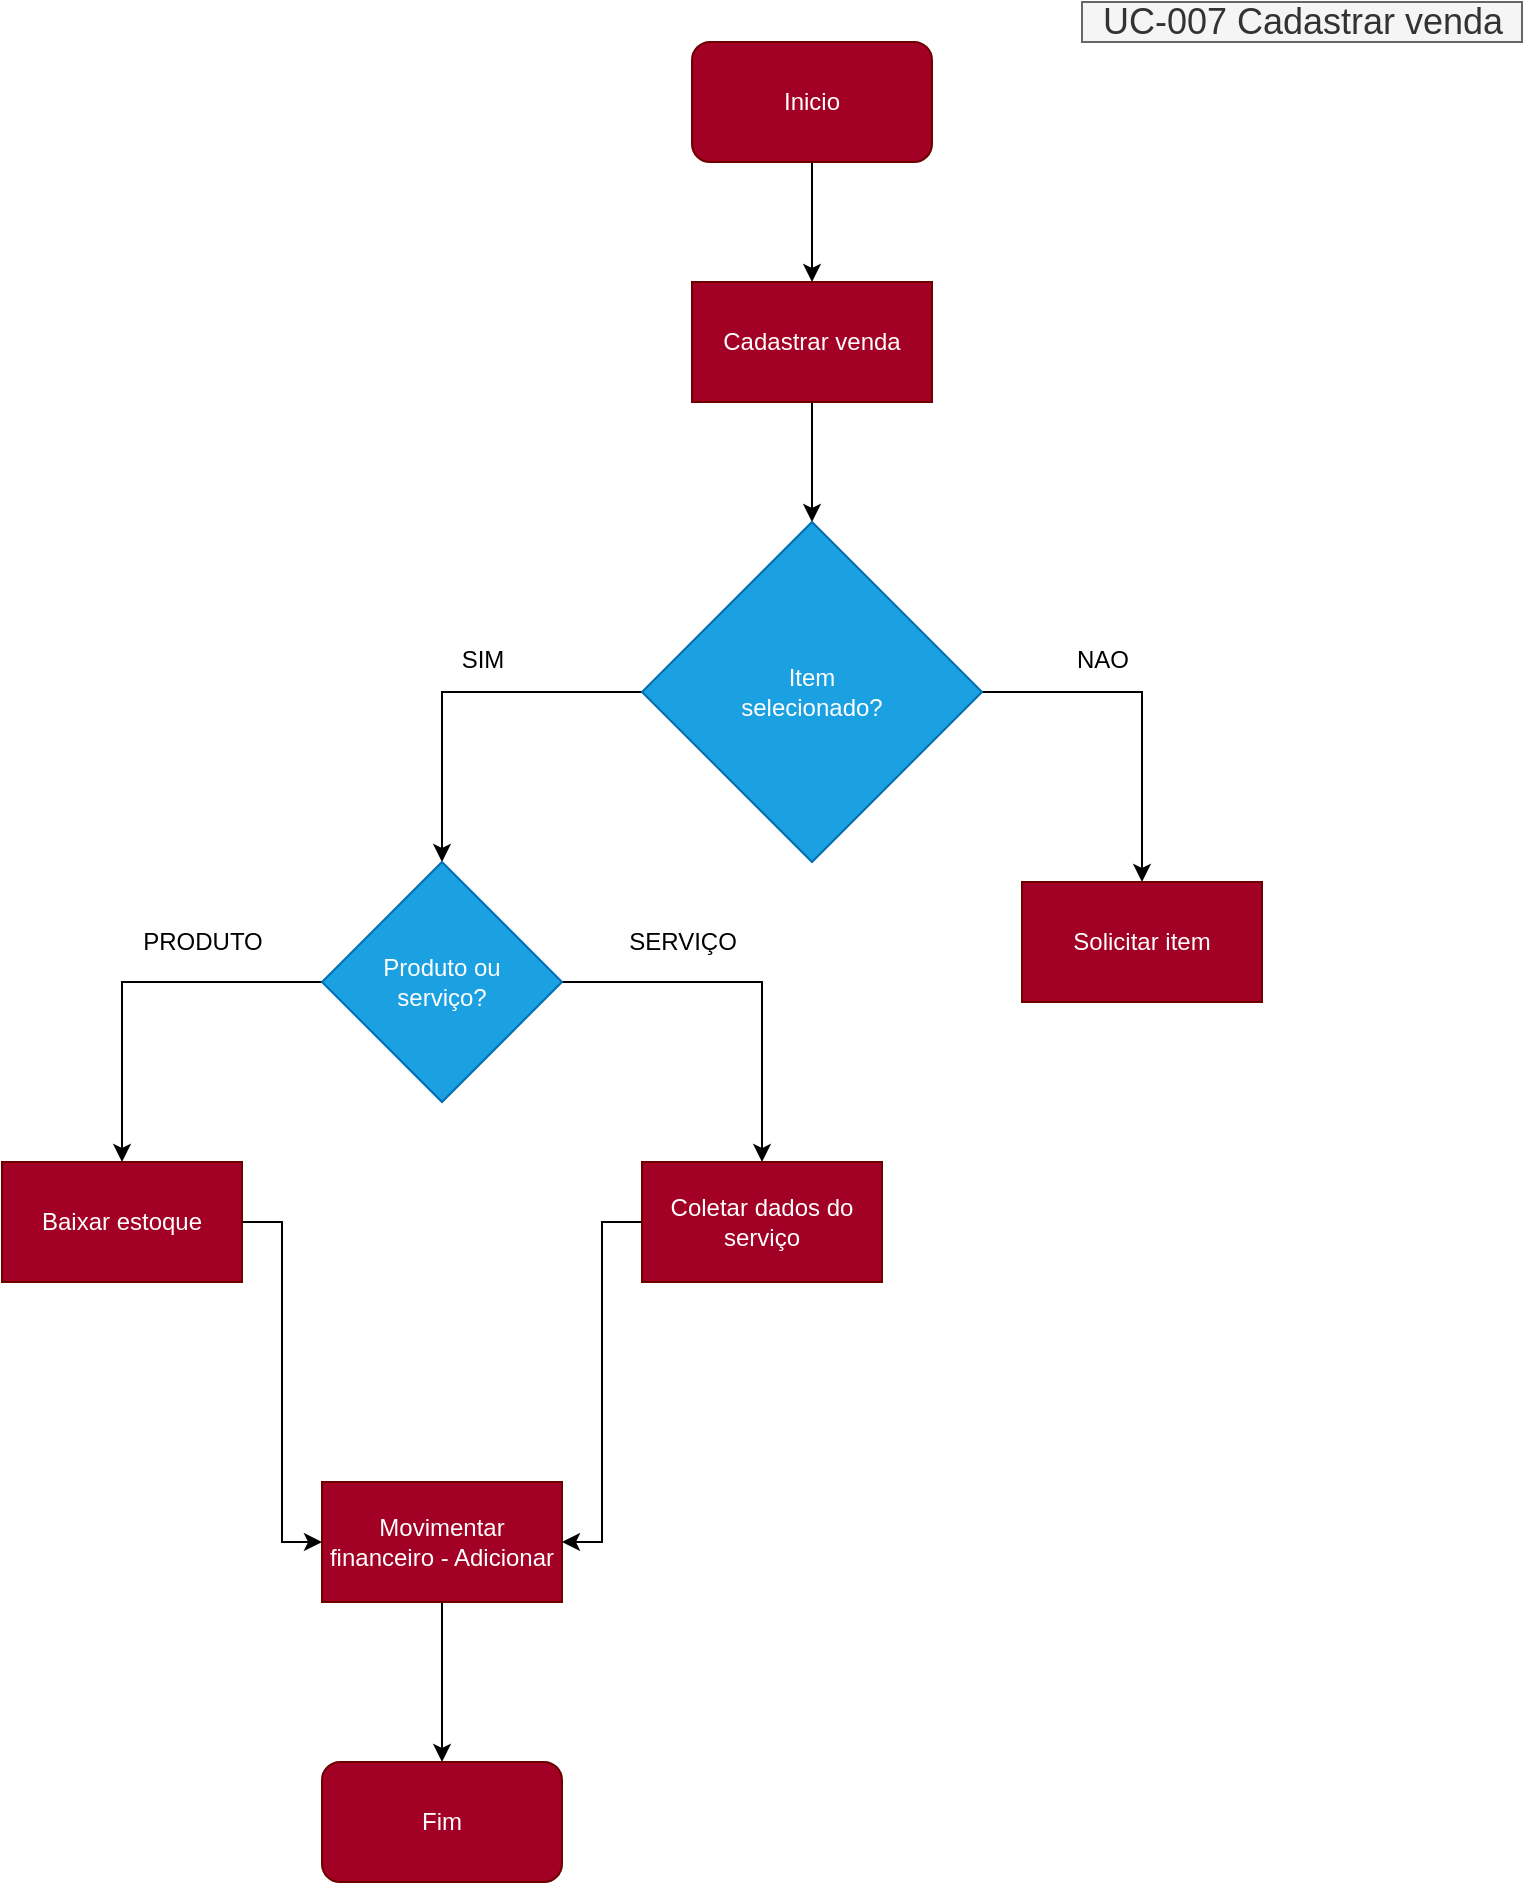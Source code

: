 <mxfile version="26.2.2">
  <diagram id="Lb4HRA_LbFH50GSRpndC" name="Página-1">
    <mxGraphModel dx="874" dy="537" grid="1" gridSize="10" guides="1" tooltips="1" connect="1" arrows="1" fold="1" page="1" pageScale="1" pageWidth="827" pageHeight="1169" math="0" shadow="0">
      <root>
        <mxCell id="0" />
        <mxCell id="1" parent="0" />
        <mxCell id="gps8GryWC4qN5R_oKgp6-3" style="edgeStyle=orthogonalEdgeStyle;rounded=0;orthogonalLoop=1;jettySize=auto;html=1;entryX=0.5;entryY=0;entryDx=0;entryDy=0;" parent="1" source="gps8GryWC4qN5R_oKgp6-1" target="gps8GryWC4qN5R_oKgp6-2" edge="1">
          <mxGeometry relative="1" as="geometry" />
        </mxCell>
        <mxCell id="gps8GryWC4qN5R_oKgp6-1" value="Inicio" style="rounded=1;whiteSpace=wrap;html=1;fillColor=#a20025;fontColor=#ffffff;strokeColor=#6F0000;" parent="1" vertex="1">
          <mxGeometry x="385" y="40" width="120" height="60" as="geometry" />
        </mxCell>
        <mxCell id="gps8GryWC4qN5R_oKgp6-124" style="edgeStyle=orthogonalEdgeStyle;rounded=0;orthogonalLoop=1;jettySize=auto;html=1;entryX=0.5;entryY=0;entryDx=0;entryDy=0;endArrow=classic;endFill=1;" parent="1" source="gps8GryWC4qN5R_oKgp6-2" target="gps8GryWC4qN5R_oKgp6-5" edge="1">
          <mxGeometry relative="1" as="geometry" />
        </mxCell>
        <mxCell id="gps8GryWC4qN5R_oKgp6-2" value="Cadastrar venda" style="rounded=0;whiteSpace=wrap;html=1;fillColor=#a20025;fontColor=#ffffff;strokeColor=#6F0000;" parent="1" vertex="1">
          <mxGeometry x="385" y="160" width="120" height="60" as="geometry" />
        </mxCell>
        <mxCell id="gps8GryWC4qN5R_oKgp6-122" style="edgeStyle=orthogonalEdgeStyle;rounded=0;orthogonalLoop=1;jettySize=auto;html=1;entryX=0.5;entryY=0;entryDx=0;entryDy=0;endArrow=classic;endFill=1;" parent="1" source="gps8GryWC4qN5R_oKgp6-5" target="gps8GryWC4qN5R_oKgp6-51" edge="1">
          <mxGeometry relative="1" as="geometry" />
        </mxCell>
        <mxCell id="woTIpzxA7oXzSTIBh2HA-9" style="edgeStyle=orthogonalEdgeStyle;rounded=0;orthogonalLoop=1;jettySize=auto;html=1;entryX=0.5;entryY=0;entryDx=0;entryDy=0;" parent="1" source="gps8GryWC4qN5R_oKgp6-5" target="woTIpzxA7oXzSTIBh2HA-2" edge="1">
          <mxGeometry relative="1" as="geometry" />
        </mxCell>
        <mxCell id="gps8GryWC4qN5R_oKgp6-5" value="Item&lt;br&gt;selecionado?" style="rhombus;whiteSpace=wrap;html=1;fillColor=#1ba1e2;fontColor=#ffffff;strokeColor=#006EAF;" parent="1" vertex="1">
          <mxGeometry x="360" y="280" width="170" height="170" as="geometry" />
        </mxCell>
        <mxCell id="gps8GryWC4qN5R_oKgp6-51" value="Solicitar item" style="rounded=0;whiteSpace=wrap;html=1;fillColor=#a20025;fontColor=#ffffff;strokeColor=#6F0000;" parent="1" vertex="1">
          <mxGeometry x="550" y="460" width="120" height="60" as="geometry" />
        </mxCell>
        <mxCell id="gps8GryWC4qN5R_oKgp6-97" value="NAO" style="text;html=1;align=center;verticalAlign=middle;resizable=0;points=[];autosize=1;strokeColor=none;fillColor=none;" parent="1" vertex="1">
          <mxGeometry x="570" y="339" width="40" height="20" as="geometry" />
        </mxCell>
        <mxCell id="gps8GryWC4qN5R_oKgp6-98" value="SIM" style="text;html=1;align=center;verticalAlign=middle;resizable=0;points=[];autosize=1;strokeColor=none;fillColor=none;" parent="1" vertex="1">
          <mxGeometry x="260" y="339" width="40" height="20" as="geometry" />
        </mxCell>
        <mxCell id="woTIpzxA7oXzSTIBh2HA-13" style="edgeStyle=orthogonalEdgeStyle;rounded=0;orthogonalLoop=1;jettySize=auto;html=1;entryX=0;entryY=0.5;entryDx=0;entryDy=0;" parent="1" source="gps8GryWC4qN5R_oKgp6-112" target="gps8GryWC4qN5R_oKgp6-115" edge="1">
          <mxGeometry relative="1" as="geometry" />
        </mxCell>
        <mxCell id="gps8GryWC4qN5R_oKgp6-112" value="Baixar estoque" style="rounded=0;whiteSpace=wrap;html=1;fillColor=#a20025;fontColor=#ffffff;strokeColor=#6F0000;" parent="1" vertex="1">
          <mxGeometry x="40" y="600" width="120" height="60" as="geometry" />
        </mxCell>
        <mxCell id="woTIpzxA7oXzSTIBh2HA-12" style="edgeStyle=orthogonalEdgeStyle;rounded=0;orthogonalLoop=1;jettySize=auto;html=1;entryX=0.5;entryY=0;entryDx=0;entryDy=0;" parent="1" source="gps8GryWC4qN5R_oKgp6-115" target="QyLqrajHiVCN0jX9JTwc-1" edge="1">
          <mxGeometry relative="1" as="geometry" />
        </mxCell>
        <mxCell id="gps8GryWC4qN5R_oKgp6-115" value="Movimentar financeiro - Adicionar" style="rounded=0;whiteSpace=wrap;html=1;fillColor=#a20025;fontColor=#ffffff;strokeColor=#6F0000;" parent="1" vertex="1">
          <mxGeometry x="200" y="760" width="120" height="60" as="geometry" />
        </mxCell>
        <mxCell id="gps8GryWC4qN5R_oKgp6-125" value="&lt;font style=&quot;font-size: 18px&quot;&gt;UC-007 Cadastrar venda&lt;/font&gt;" style="text;html=1;align=center;verticalAlign=middle;resizable=0;points=[];autosize=1;strokeColor=#666666;fillColor=#f5f5f5;fontColor=#333333;" parent="1" vertex="1">
          <mxGeometry x="580" y="20" width="220" height="20" as="geometry" />
        </mxCell>
        <mxCell id="QyLqrajHiVCN0jX9JTwc-1" value="Fim" style="rounded=1;whiteSpace=wrap;html=1;fillColor=#a20025;fontColor=#ffffff;strokeColor=#6F0000;" parent="1" vertex="1">
          <mxGeometry x="200" y="900" width="120" height="60" as="geometry" />
        </mxCell>
        <mxCell id="woTIpzxA7oXzSTIBh2HA-5" style="edgeStyle=orthogonalEdgeStyle;rounded=0;orthogonalLoop=1;jettySize=auto;html=1;entryX=0.5;entryY=0;entryDx=0;entryDy=0;" parent="1" source="woTIpzxA7oXzSTIBh2HA-2" target="gps8GryWC4qN5R_oKgp6-112" edge="1">
          <mxGeometry relative="1" as="geometry" />
        </mxCell>
        <mxCell id="woTIpzxA7oXzSTIBh2HA-8" style="edgeStyle=orthogonalEdgeStyle;rounded=0;orthogonalLoop=1;jettySize=auto;html=1;entryX=0.5;entryY=0;entryDx=0;entryDy=0;" parent="1" source="woTIpzxA7oXzSTIBh2HA-2" target="woTIpzxA7oXzSTIBh2HA-6" edge="1">
          <mxGeometry relative="1" as="geometry" />
        </mxCell>
        <mxCell id="woTIpzxA7oXzSTIBh2HA-2" value="Produto ou &lt;br&gt;serviço?" style="rhombus;whiteSpace=wrap;html=1;fillColor=#1ba1e2;fontColor=#ffffff;strokeColor=#006EAF;" parent="1" vertex="1">
          <mxGeometry x="200" y="450" width="120" height="120" as="geometry" />
        </mxCell>
        <mxCell id="woTIpzxA7oXzSTIBh2HA-4" value="PRODUTO" style="text;html=1;align=center;verticalAlign=middle;resizable=0;points=[];autosize=1;strokeColor=none;fillColor=none;" parent="1" vertex="1">
          <mxGeometry x="100" y="475" width="80" height="30" as="geometry" />
        </mxCell>
        <mxCell id="woTIpzxA7oXzSTIBh2HA-15" style="edgeStyle=orthogonalEdgeStyle;rounded=0;orthogonalLoop=1;jettySize=auto;html=1;entryX=1;entryY=0.5;entryDx=0;entryDy=0;" parent="1" source="woTIpzxA7oXzSTIBh2HA-6" target="gps8GryWC4qN5R_oKgp6-115" edge="1">
          <mxGeometry relative="1" as="geometry" />
        </mxCell>
        <mxCell id="woTIpzxA7oXzSTIBh2HA-6" value="Coletar dados do serviço" style="rounded=0;whiteSpace=wrap;html=1;fillColor=#a20025;fontColor=#ffffff;strokeColor=#6F0000;" parent="1" vertex="1">
          <mxGeometry x="360" y="600" width="120" height="60" as="geometry" />
        </mxCell>
        <mxCell id="woTIpzxA7oXzSTIBh2HA-16" value="SERVIÇO" style="text;html=1;align=center;verticalAlign=middle;resizable=0;points=[];autosize=1;strokeColor=none;fillColor=none;" parent="1" vertex="1">
          <mxGeometry x="340" y="475" width="80" height="30" as="geometry" />
        </mxCell>
      </root>
    </mxGraphModel>
  </diagram>
</mxfile>
